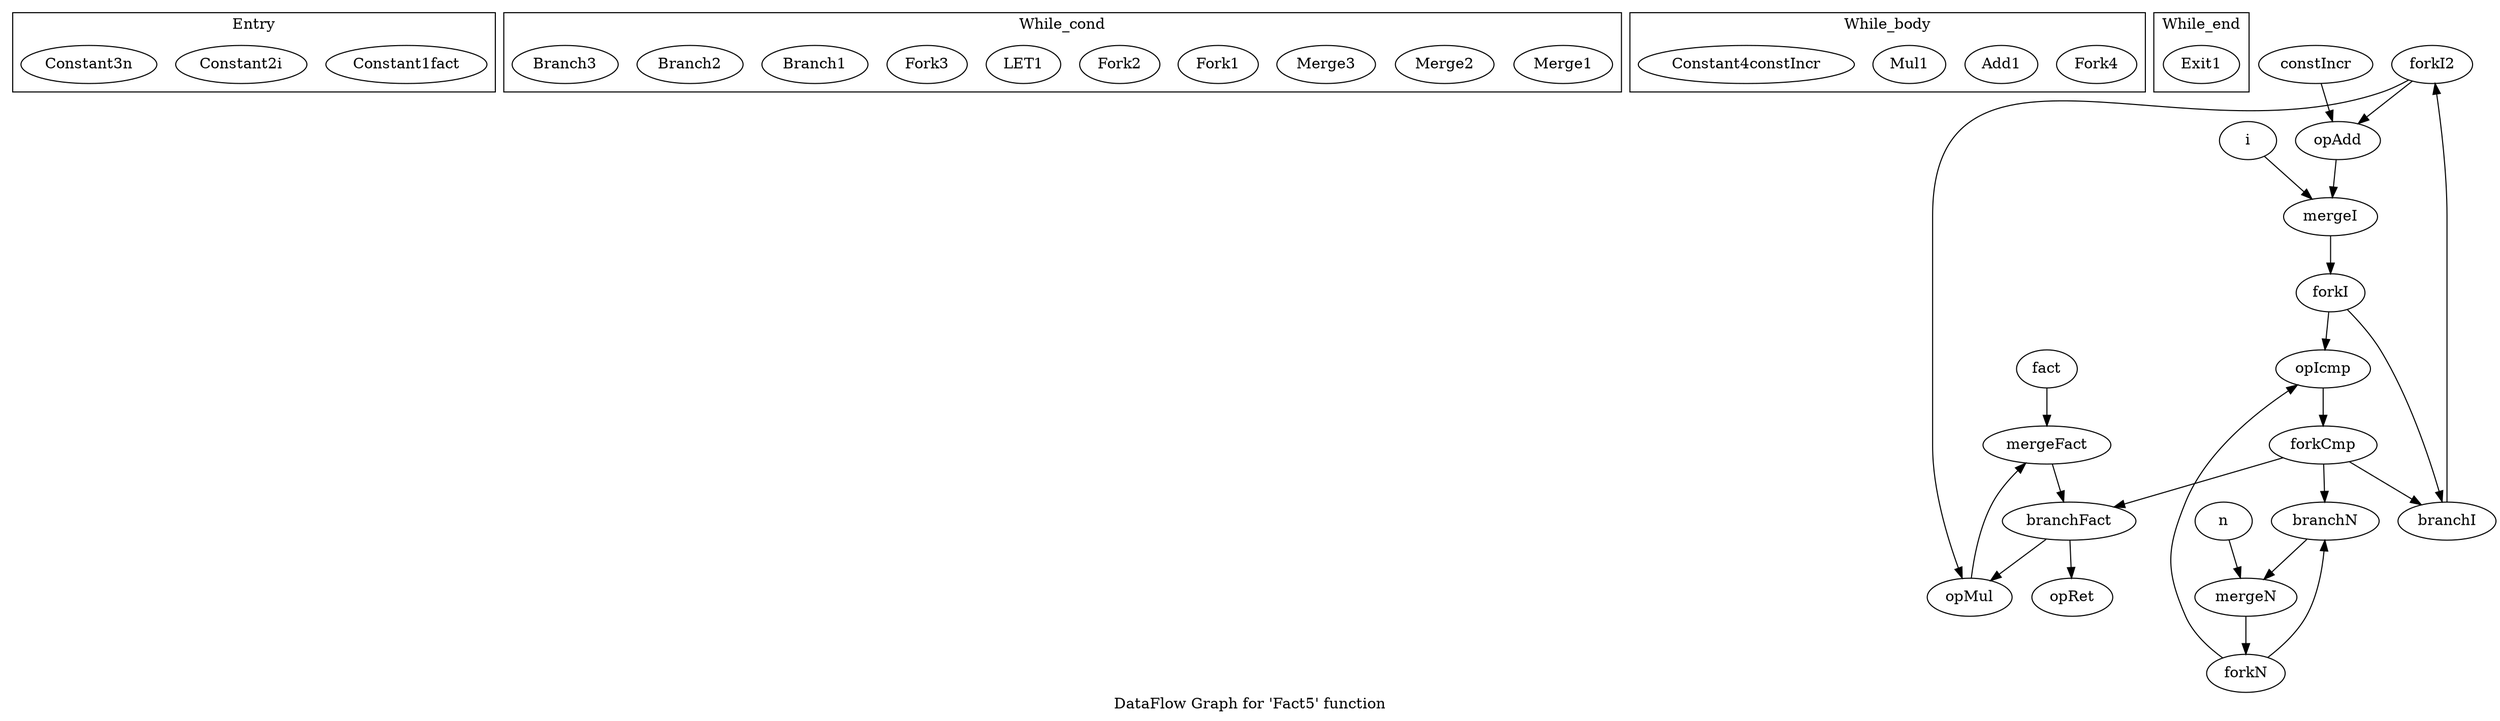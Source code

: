 digraph "DataFlow Graph for 'Fact5' function" {
	label="DataFlow Graph for 'Fact5' function";

	subgraph cluster_Entry { 
		Constant1fact[type = Constant, in = "inControl", out = "out", value = 1];
		Constant2i[type = Constant, in = "inControl", out = "out", value = 2];
		Constant3n[type = Constant, in = "inControl", out = "out", value = 5];
		label = "Entry"
	}
	subgraph cluster_While_cond { 
		Merge1[type = Merge, channel_width = 2, in = "in1 in2", out = "out"];
		Merge2[type = Merge, channel_width = 2, in = "in1 in2", out = "out"];
		Merge3[type = Merge, channel_width = 2, in = "in1 in2", out = "out"];
		Fork1[type = Fork, channel_width = 2, in = "in", out = "out1 out2"];
		Fork2[type = Fork, channel_width = 2, in = "in", out = "out1 out2"];
		LET1[type = Operator, in = "in1 in2", out = "out", op = leq, latency = 0, II = 0];
		Fork3[type = Fork, channel_width = 3, in = "in", out = "out1 out2"];
		Branch1[type = Branch, in = "in inCondition?:1", out = "outTrue+ outFalse-"];
		Branch2[type = Branch, in = "in inCondition?:1", out = "outTrue+ outFalse-"];
		Branch3[type = Branch, in = "in inCondition?:1", out = "outTrue+ outFalse-"];
		label = "While_cond"
	}
	subgraph cluster_While_body { 
		Fork4[type = Fork, channel_width = 2, in = "in", out = "out1 out2"];
		Add1[type = Operator, in = "in1 in2", out = "out", op = add, latency = 0, II = 0];
		Mul1[type = Operator, in = "in1 in2", out = "out", op = mul, latency = 0, II = 0];
		Constant4constIncr[type = Constant, in = "inControl", out = "out", value = 1];
		label = "While_body"
	}
	subgraph cluster_While_end { 
		Exit1[type = Exit, in = "controlIn"];
		label = "While_end"
	}

	fact -> mergeFact [from = out, to = in1];
	i -> mergeI [from = out, to = in1];
	n -> mergeN [from = out, to = in1];
	mergeN -> forkN [from = out, to = in];
	mergeI -> forkI [from = out, to = in];
	forkN -> opIcmp [from = out1, to = in1];
	forkN -> branchN [from = out2, to = in];
	forkI -> opIcmp [from = ou1, to = in2];
	forkI -> branchI [from = out2, to = in];
	mergeFact -> branchFact [from = out, to = in];
	opIcmp -> forkCmp [from = out, to = in];
	forkCmp -> branchN [from = out1, to = inCondition];
	forkCmp -> branchI [from = out2, to = inCondition];
	forkCmp -> branchFact [from = out3, to = inCondition];
	branchN -> mergeN [from = outTrue, to = in2];
	branchI -> forkI2 [from = outTrue, to = in];
	branchFact -> opMul [from = outTrue, to = in1];
	branchFact -> opRet [from = outFalse, to = in];
	constIncr -> opAdd [from = out, to = in1];
	forkI2 -> opAdd [from = out1, to = in2];
	forkI2 -> opMul [from = out2, to = in2];
	opAdd -> mergeI [from = out, to = in2];
	opMul -> mergeFact [from = out, to = in2];

}
